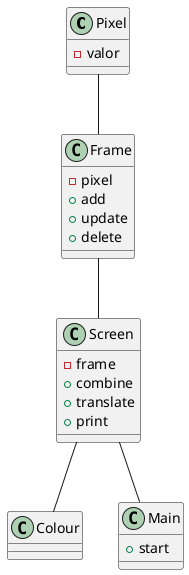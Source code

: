 @startuml

class Pixel{
    - valor
}

class Frame{
    - pixel
    + add
    + update
    + delete
}

class Screen{
    - frame
    + combine
    + translate 
    + print
}

class Colour{

}

class Main{
    + start
}

Pixel -- Frame
Frame -- Screen
Screen -- Main
Screen -- Colour

@enduml